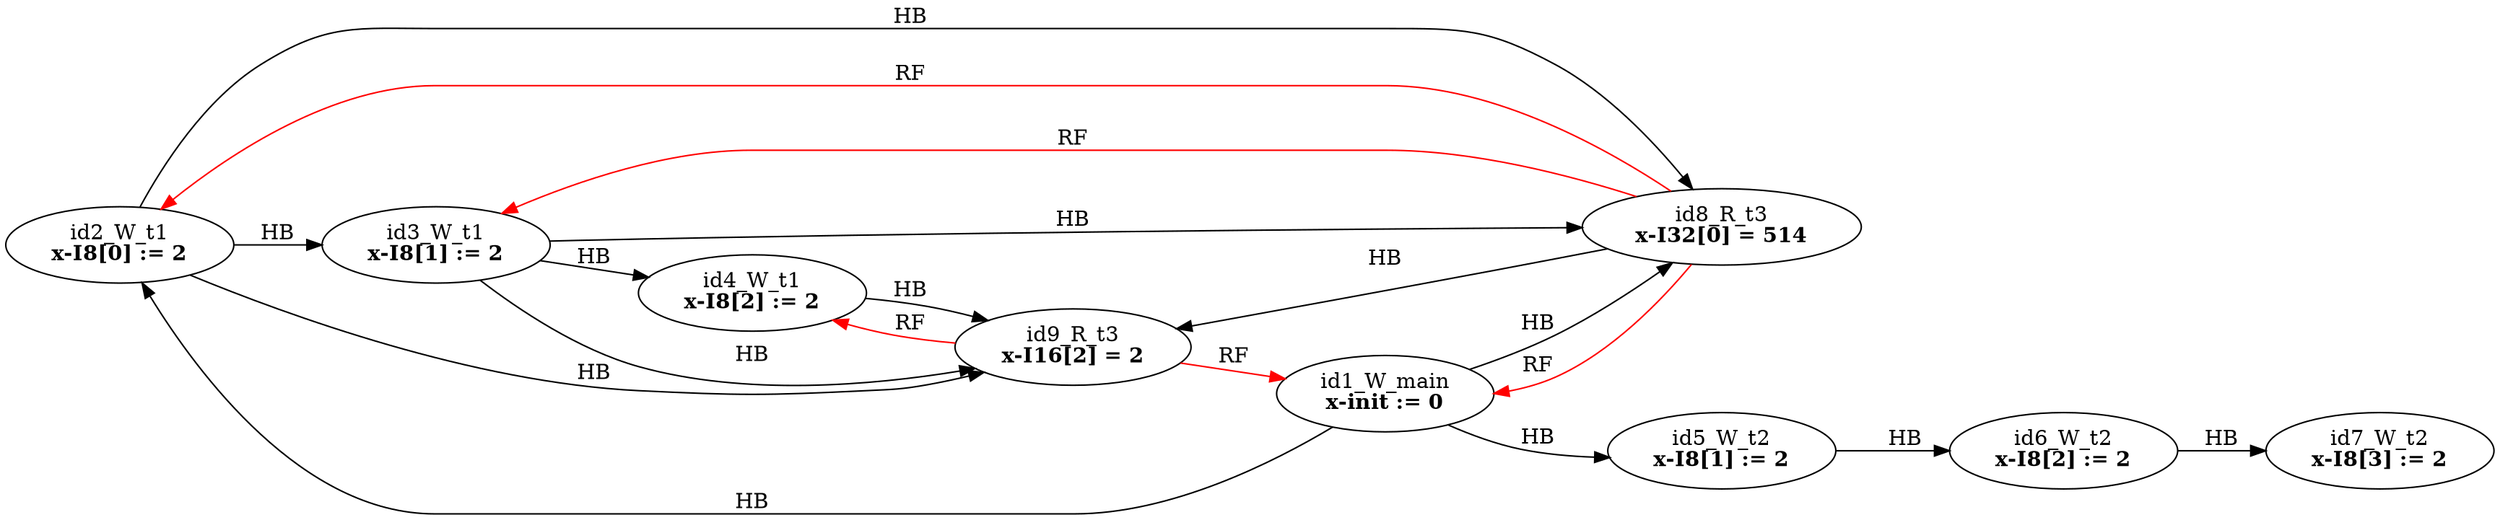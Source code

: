 digraph memory_model {
rankdir=LR;
splines=true; esep=0.5;
id2_W_t1 -> id3_W_t1 [label = "HB", color="black"];
id3_W_t1 -> id4_W_t1 [label = "HB", color="black"];
id5_W_t2 -> id6_W_t2 [label = "HB", color="black"];
id6_W_t2 -> id7_W_t2 [label = "HB", color="black"];
id8_R_t3 -> id9_R_t3 [label = "HB", color="black"];
id1_W_main -> id2_W_t1 [label = "HB", color="black"];
id1_W_main -> id5_W_t2 [label = "HB", color="black"];
id1_W_main -> id8_R_t3 [label = "HB", color="black"];
id2_W_t1 -> id8_R_t3 [label = "HB", color="black"];
id2_W_t1 -> id9_R_t3 [label = "HB", color="black"];
id3_W_t1 -> id8_R_t3 [label = "HB", color="black"];
id3_W_t1 -> id9_R_t3 [label = "HB", color="black"];
id4_W_t1 -> id9_R_t3 [label = "HB", color="black"];
id8_R_t3 -> id1_W_main [label = "RF", color="red"];
id8_R_t3 -> id2_W_t1 [label = "RF", color="red"];
id8_R_t3 -> id3_W_t1 [label = "RF", color="red"];
id9_R_t3 -> id1_W_main [label = "RF", color="red"];
id9_R_t3 -> id4_W_t1 [label = "RF", color="red"];
id1_W_main [label=<id1_W_main<br/><B>x-init := 0</B>>, pos="5.0,6!"]
id2_W_t1 [label=<id2_W_t1<br/><B>x-I8[0] := 2</B>>, pos="0,4!"]
id3_W_t1 [label=<id3_W_t1<br/><B>x-I8[1] := 2</B>>, pos="0,2!"]
id4_W_t1 [label=<id4_W_t1<br/><B>x-I8[2] := 2</B>>, pos="0,0!"]
id5_W_t2 [label=<id5_W_t2<br/><B>x-I8[1] := 2</B>>, pos="5,4!"]
id6_W_t2 [label=<id6_W_t2<br/><B>x-I8[2] := 2</B>>, pos="5,2!"]
id7_W_t2 [label=<id7_W_t2<br/><B>x-I8[3] := 2</B>>, pos="5,0!"]
id8_R_t3 [label=<id8_R_t3<br/><B>x-I32[0] = 514</B>>, pos="10,4!"]
id9_R_t3 [label=<id9_R_t3<br/><B>x-I16[2] = 2</B>>, pos="10,2!"]
}